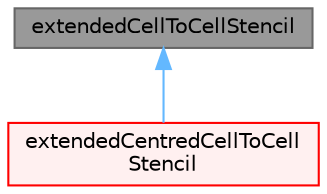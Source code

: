 digraph "extendedCellToCellStencil"
{
 // LATEX_PDF_SIZE
  bgcolor="transparent";
  edge [fontname=Helvetica,fontsize=10,labelfontname=Helvetica,labelfontsize=10];
  node [fontname=Helvetica,fontsize=10,shape=box,height=0.2,width=0.4];
  Node1 [id="Node000001",label="extendedCellToCellStencil",height=0.2,width=0.4,color="gray40", fillcolor="grey60", style="filled", fontcolor="black",tooltip="Baseclass for cell-to-cell stencils."];
  Node1 -> Node2 [id="edge1_Node000001_Node000002",dir="back",color="steelblue1",style="solid",tooltip=" "];
  Node2 [id="Node000002",label="extendedCentredCellToCell\lStencil",height=0.2,width=0.4,color="red", fillcolor="#FFF0F0", style="filled",URL="$classFoam_1_1extendedCentredCellToCellStencil.html",tooltip=" "];
}
